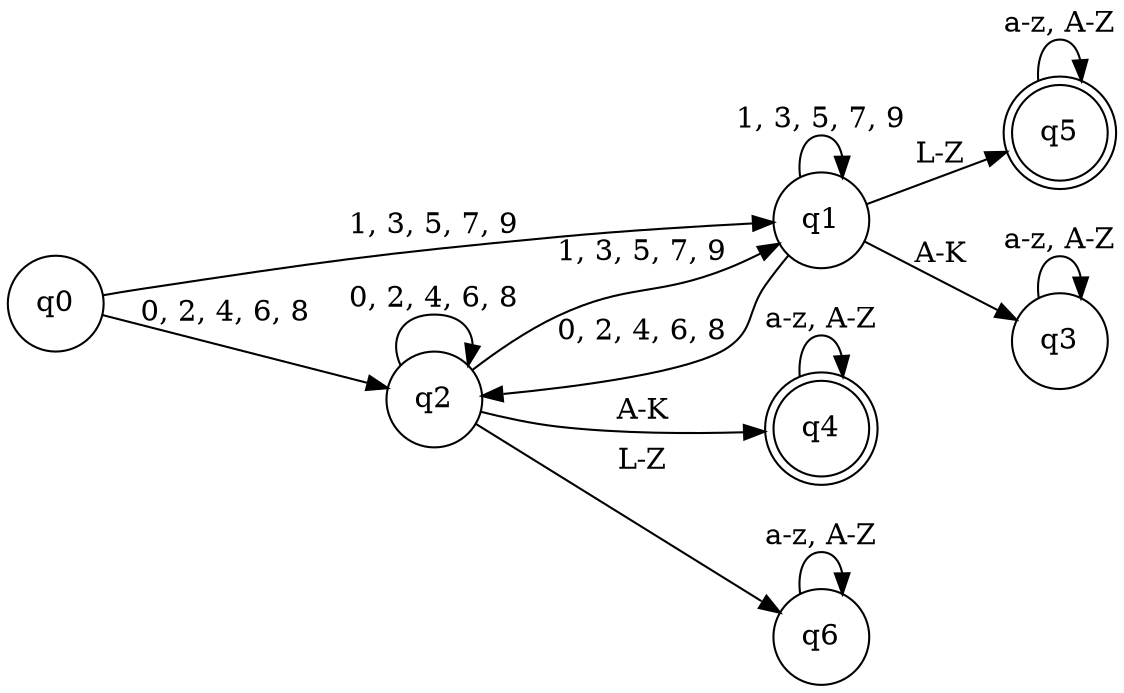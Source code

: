 digraph Es1Comma3_Dot{
rankdir=LR;
node [shape = doublecircle];
q4;
q5;
node [shape = circle];
q1 -> q3 [ label = "A-K" ];
q2 -> q6 [ label = "L-Z" ];
q1 -> q5 [ label = "L-Z" ];
q2 -> q4 [ label = "A-K" ];
q3 -> q3 [ label = "a-z, A-Z" ];
q0 -> q2 [ label = "0, 2, 4, 6, 8" ];
q1 -> q2 [ label = "0, 2, 4, 6, 8" ];
q4 -> q4 [ label = "a-z, A-Z" ];
q5 -> q5 [ label = "a-z, A-Z" ];
q2 -> q2 [ label = "0, 2, 4, 6, 8" ];
q2 -> q1 [ label = "1, 3, 5, 7, 9" ];
q1 -> q1 [ label = "1, 3, 5, 7, 9" ];
q6 -> q6 [ label = "a-z, A-Z" ];
q0 -> q1 [ label = "1, 3, 5, 7, 9" ];
}
